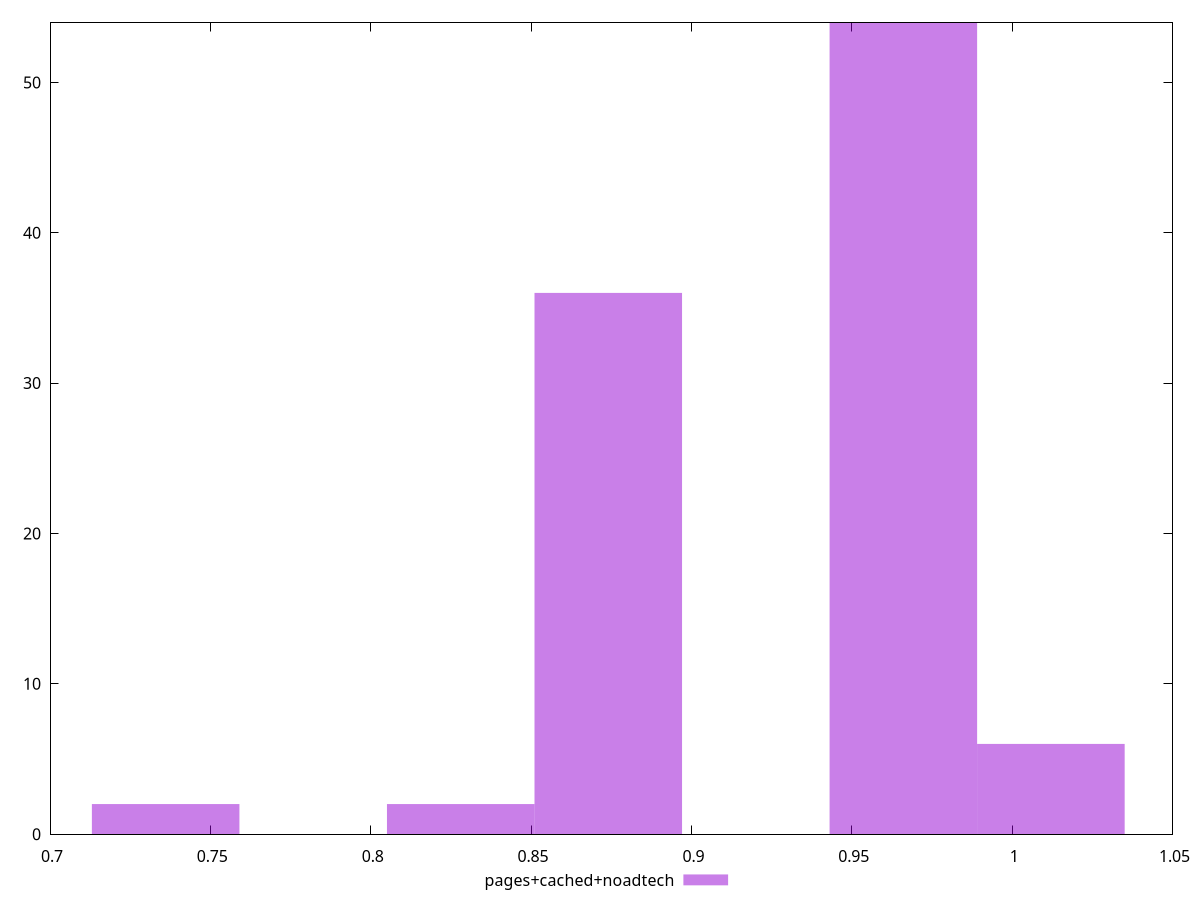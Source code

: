 $_pagesCachedNoadtech <<EOF
0.8740712659496772 36
0.9660787676285906 54
1.0120825184680473 6
0.8280675151102205 2
0.7360600134313071 2
EOF
set key outside below
set terminal pngcairo
set output "report_00004_2020-11-02T20-21-41.718Z/uses-http2/pages+cached+noadtech//hist.png"
set yrange [0:54]
set boxwidth 0.046003750839456695
set style fill transparent solid 0.5 noborder
plot $_pagesCachedNoadtech title "pages+cached+noadtech" with boxes ,